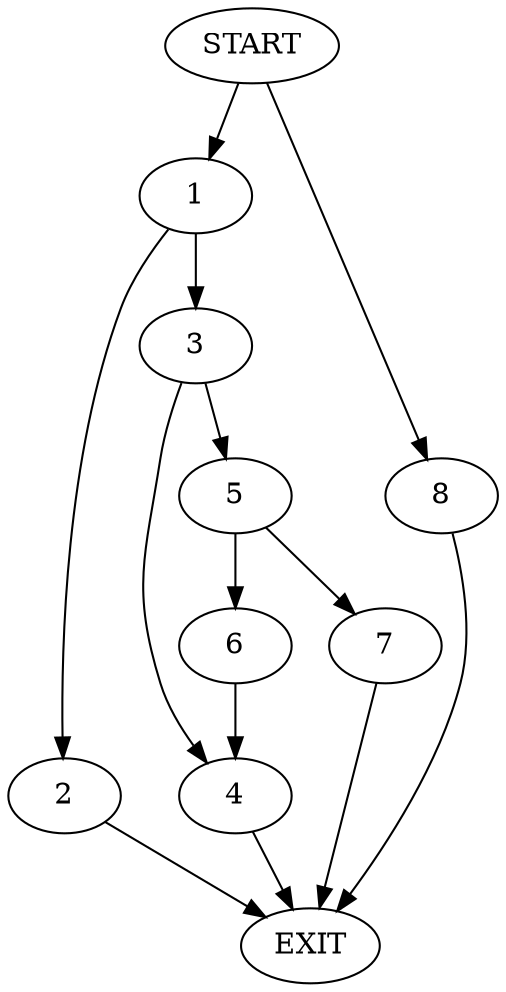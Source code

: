 digraph {
0 [label="START"]
9 [label="EXIT"]
0 -> 1
1 -> 2
1 -> 3
2 -> 9
3 -> 4
3 -> 5
4 -> 9
5 -> 6
5 -> 7
6 -> 4
7 -> 9
0 -> 8
8 -> 9
}

